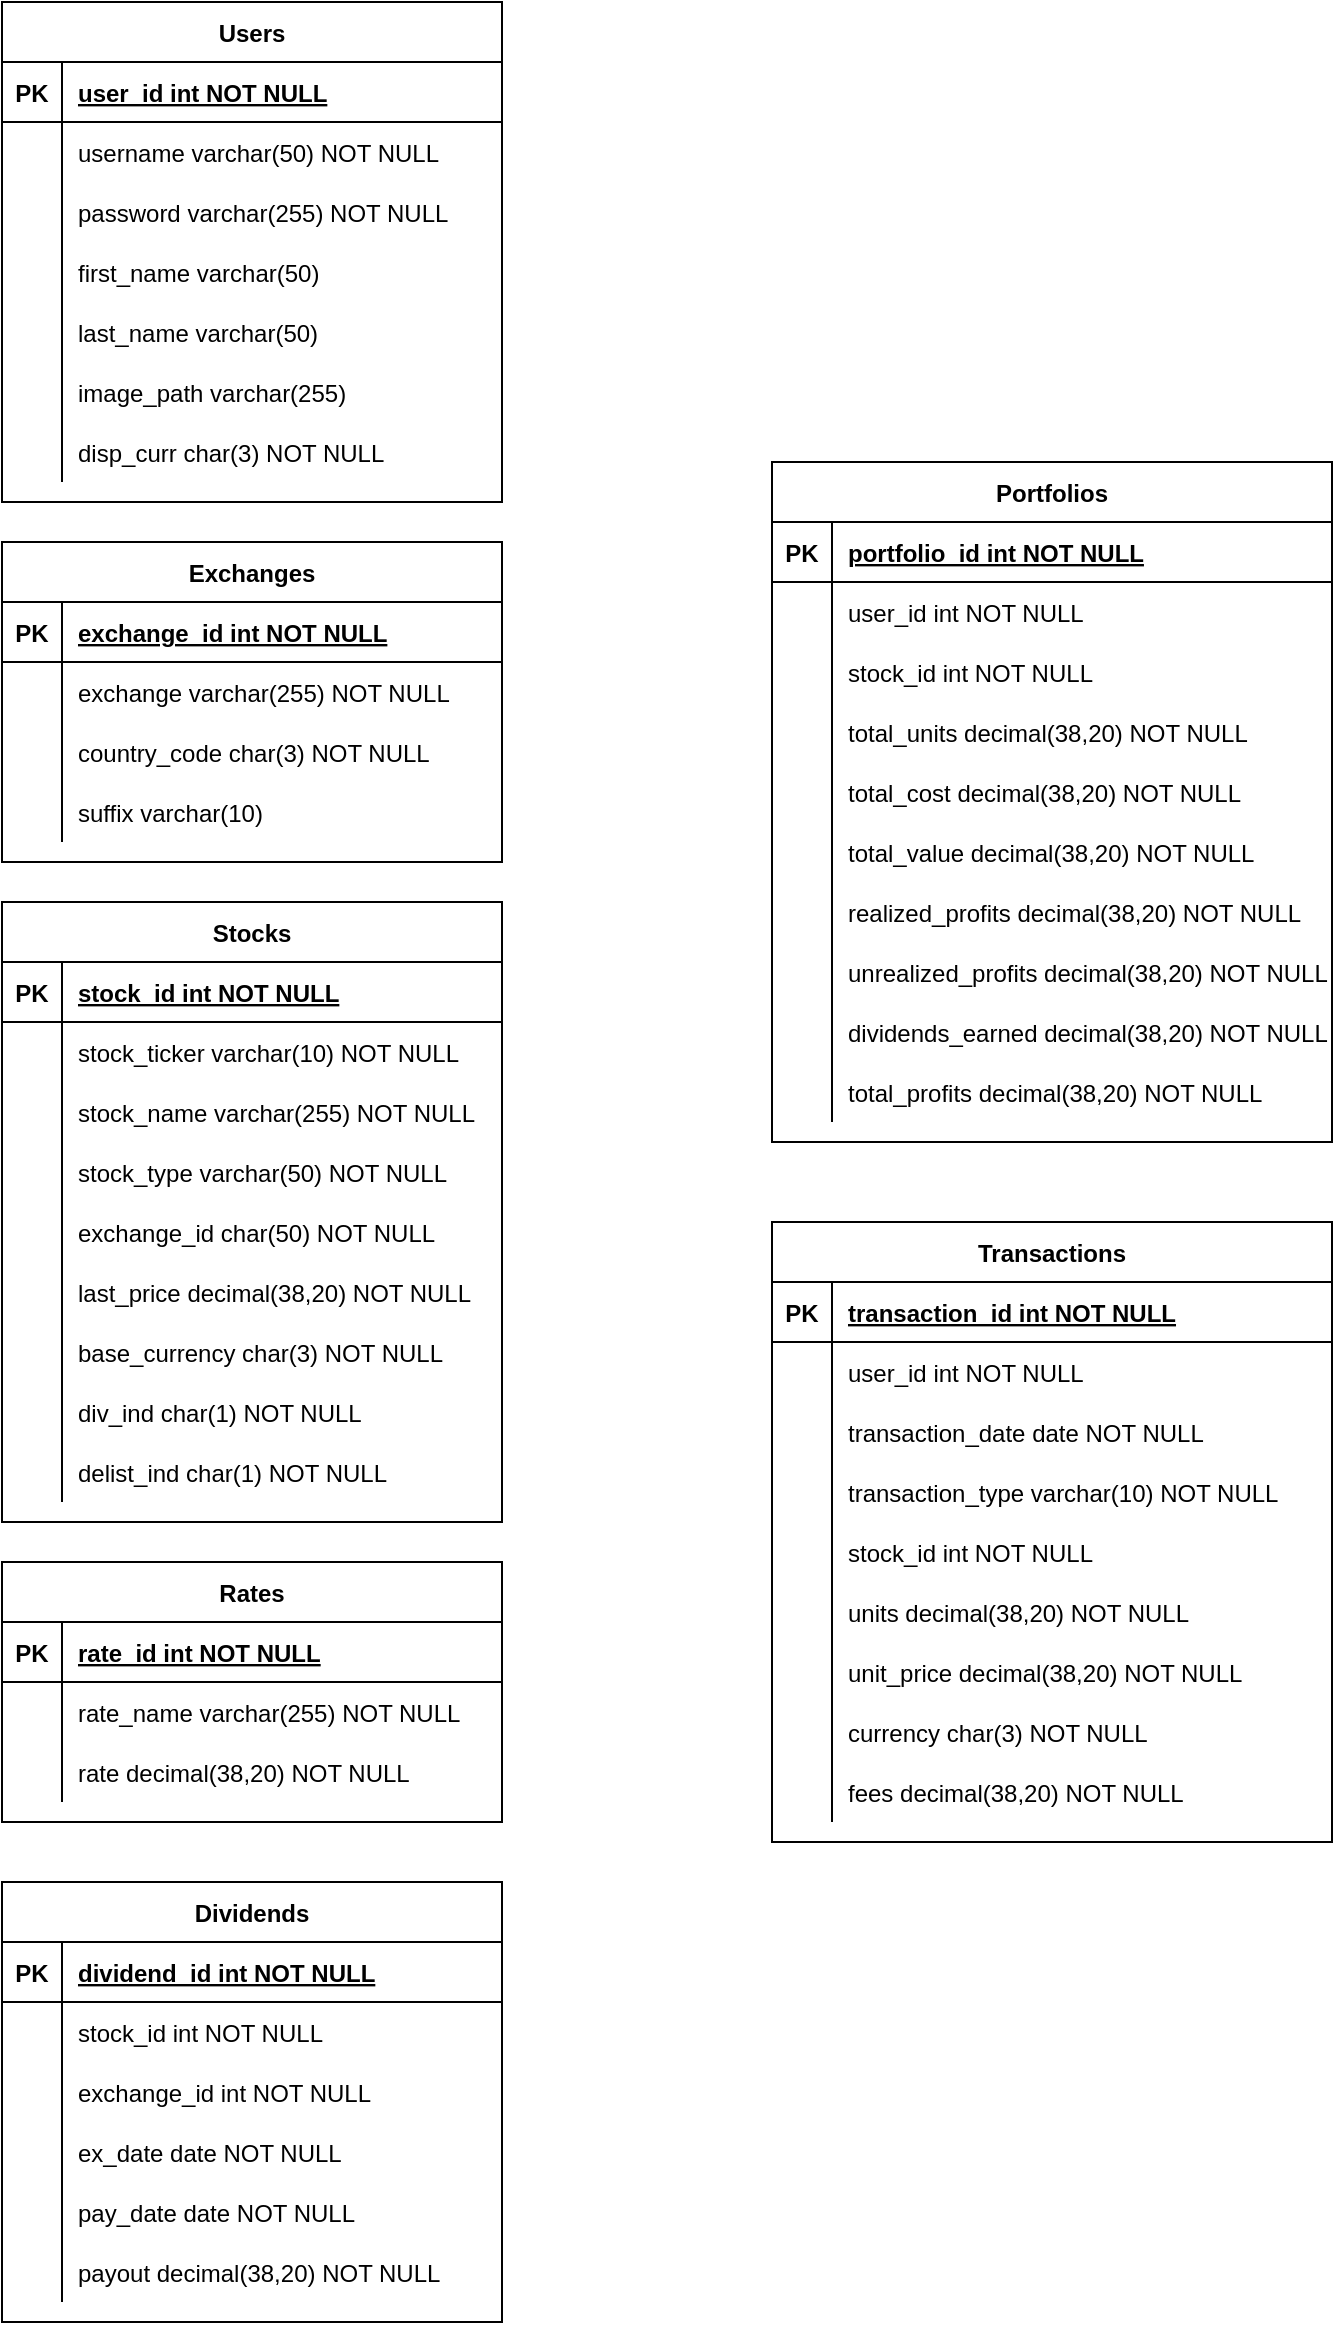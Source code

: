 <mxfile version="24.2.1" type="device">
  <diagram id="R2lEEEUBdFMjLlhIrx00" name="Page-1">
    <mxGraphModel dx="2284" dy="738" grid="1" gridSize="10" guides="1" tooltips="1" connect="1" arrows="1" fold="1" page="1" pageScale="1" pageWidth="850" pageHeight="1100" math="0" shadow="0" extFonts="Permanent Marker^https://fonts.googleapis.com/css?family=Permanent+Marker">
      <root>
        <mxCell id="0" />
        <mxCell id="1" parent="0" />
        <mxCell id="C-vyLk0tnHw3VtMMgP7b-23" value="Stocks" style="shape=table;startSize=30;container=1;collapsible=1;childLayout=tableLayout;fixedRows=1;rowLines=0;fontStyle=1;align=center;resizeLast=1;" parent="1" vertex="1">
          <mxGeometry x="-240" y="460" width="250" height="310" as="geometry">
            <mxRectangle x="10" y="20" width="80" height="30" as="alternateBounds" />
          </mxGeometry>
        </mxCell>
        <mxCell id="C-vyLk0tnHw3VtMMgP7b-24" value="" style="shape=partialRectangle;collapsible=0;dropTarget=0;pointerEvents=0;fillColor=none;points=[[0,0.5],[1,0.5]];portConstraint=eastwest;top=0;left=0;right=0;bottom=1;" parent="C-vyLk0tnHw3VtMMgP7b-23" vertex="1">
          <mxGeometry y="30" width="250" height="30" as="geometry" />
        </mxCell>
        <mxCell id="C-vyLk0tnHw3VtMMgP7b-25" value="PK" style="shape=partialRectangle;overflow=hidden;connectable=0;fillColor=none;top=0;left=0;bottom=0;right=0;fontStyle=1;" parent="C-vyLk0tnHw3VtMMgP7b-24" vertex="1">
          <mxGeometry width="30" height="30" as="geometry">
            <mxRectangle width="30" height="30" as="alternateBounds" />
          </mxGeometry>
        </mxCell>
        <mxCell id="C-vyLk0tnHw3VtMMgP7b-26" value="stock_id int NOT NULL " style="shape=partialRectangle;overflow=hidden;connectable=0;fillColor=none;top=0;left=0;bottom=0;right=0;align=left;spacingLeft=6;fontStyle=5;" parent="C-vyLk0tnHw3VtMMgP7b-24" vertex="1">
          <mxGeometry x="30" width="220" height="30" as="geometry">
            <mxRectangle width="220" height="30" as="alternateBounds" />
          </mxGeometry>
        </mxCell>
        <mxCell id="C-vyLk0tnHw3VtMMgP7b-27" value="" style="shape=partialRectangle;collapsible=0;dropTarget=0;pointerEvents=0;fillColor=none;points=[[0,0.5],[1,0.5]];portConstraint=eastwest;top=0;left=0;right=0;bottom=0;" parent="C-vyLk0tnHw3VtMMgP7b-23" vertex="1">
          <mxGeometry y="60" width="250" height="30" as="geometry" />
        </mxCell>
        <mxCell id="C-vyLk0tnHw3VtMMgP7b-28" value="" style="shape=partialRectangle;overflow=hidden;connectable=0;fillColor=none;top=0;left=0;bottom=0;right=0;" parent="C-vyLk0tnHw3VtMMgP7b-27" vertex="1">
          <mxGeometry width="30" height="30" as="geometry">
            <mxRectangle width="30" height="30" as="alternateBounds" />
          </mxGeometry>
        </mxCell>
        <mxCell id="C-vyLk0tnHw3VtMMgP7b-29" value="stock_ticker varchar(10) NOT NULL" style="shape=partialRectangle;overflow=hidden;connectable=0;fillColor=none;top=0;left=0;bottom=0;right=0;align=left;spacingLeft=6;" parent="C-vyLk0tnHw3VtMMgP7b-27" vertex="1">
          <mxGeometry x="30" width="220" height="30" as="geometry">
            <mxRectangle width="220" height="30" as="alternateBounds" />
          </mxGeometry>
        </mxCell>
        <mxCell id="JP0_gGvbWprYrTNMM5am-9" value="" style="shape=partialRectangle;collapsible=0;dropTarget=0;pointerEvents=0;fillColor=none;points=[[0,0.5],[1,0.5]];portConstraint=eastwest;top=0;left=0;right=0;bottom=0;" parent="C-vyLk0tnHw3VtMMgP7b-23" vertex="1">
          <mxGeometry y="90" width="250" height="30" as="geometry" />
        </mxCell>
        <mxCell id="JP0_gGvbWprYrTNMM5am-10" value="" style="shape=partialRectangle;overflow=hidden;connectable=0;fillColor=none;top=0;left=0;bottom=0;right=0;" parent="JP0_gGvbWprYrTNMM5am-9" vertex="1">
          <mxGeometry width="30" height="30" as="geometry">
            <mxRectangle width="30" height="30" as="alternateBounds" />
          </mxGeometry>
        </mxCell>
        <mxCell id="JP0_gGvbWprYrTNMM5am-11" value="stock_name varchar(255) NOT NULL" style="shape=partialRectangle;overflow=hidden;connectable=0;fillColor=none;top=0;left=0;bottom=0;right=0;align=left;spacingLeft=6;" parent="JP0_gGvbWprYrTNMM5am-9" vertex="1">
          <mxGeometry x="30" width="220" height="30" as="geometry">
            <mxRectangle width="220" height="30" as="alternateBounds" />
          </mxGeometry>
        </mxCell>
        <mxCell id="JP0_gGvbWprYrTNMM5am-12" value="" style="shape=partialRectangle;collapsible=0;dropTarget=0;pointerEvents=0;fillColor=none;points=[[0,0.5],[1,0.5]];portConstraint=eastwest;top=0;left=0;right=0;bottom=0;" parent="C-vyLk0tnHw3VtMMgP7b-23" vertex="1">
          <mxGeometry y="120" width="250" height="30" as="geometry" />
        </mxCell>
        <mxCell id="JP0_gGvbWprYrTNMM5am-13" value="" style="shape=partialRectangle;overflow=hidden;connectable=0;fillColor=none;top=0;left=0;bottom=0;right=0;" parent="JP0_gGvbWprYrTNMM5am-12" vertex="1">
          <mxGeometry width="30" height="30" as="geometry">
            <mxRectangle width="30" height="30" as="alternateBounds" />
          </mxGeometry>
        </mxCell>
        <mxCell id="JP0_gGvbWprYrTNMM5am-14" value="stock_type varchar(50) NOT NULL" style="shape=partialRectangle;overflow=hidden;connectable=0;fillColor=none;top=0;left=0;bottom=0;right=0;align=left;spacingLeft=6;" parent="JP0_gGvbWprYrTNMM5am-12" vertex="1">
          <mxGeometry x="30" width="220" height="30" as="geometry">
            <mxRectangle width="220" height="30" as="alternateBounds" />
          </mxGeometry>
        </mxCell>
        <mxCell id="JP0_gGvbWprYrTNMM5am-15" value="" style="shape=partialRectangle;collapsible=0;dropTarget=0;pointerEvents=0;fillColor=none;points=[[0,0.5],[1,0.5]];portConstraint=eastwest;top=0;left=0;right=0;bottom=0;" parent="C-vyLk0tnHw3VtMMgP7b-23" vertex="1">
          <mxGeometry y="150" width="250" height="30" as="geometry" />
        </mxCell>
        <mxCell id="JP0_gGvbWprYrTNMM5am-16" value="" style="shape=partialRectangle;overflow=hidden;connectable=0;fillColor=none;top=0;left=0;bottom=0;right=0;" parent="JP0_gGvbWprYrTNMM5am-15" vertex="1">
          <mxGeometry width="30" height="30" as="geometry">
            <mxRectangle width="30" height="30" as="alternateBounds" />
          </mxGeometry>
        </mxCell>
        <mxCell id="JP0_gGvbWprYrTNMM5am-17" value="exchange_id char(50) NOT NULL" style="shape=partialRectangle;overflow=hidden;connectable=0;fillColor=none;top=0;left=0;bottom=0;right=0;align=left;spacingLeft=6;" parent="JP0_gGvbWprYrTNMM5am-15" vertex="1">
          <mxGeometry x="30" width="220" height="30" as="geometry">
            <mxRectangle width="220" height="30" as="alternateBounds" />
          </mxGeometry>
        </mxCell>
        <mxCell id="JP0_gGvbWprYrTNMM5am-18" value="" style="shape=partialRectangle;collapsible=0;dropTarget=0;pointerEvents=0;fillColor=none;points=[[0,0.5],[1,0.5]];portConstraint=eastwest;top=0;left=0;right=0;bottom=0;" parent="C-vyLk0tnHw3VtMMgP7b-23" vertex="1">
          <mxGeometry y="180" width="250" height="30" as="geometry" />
        </mxCell>
        <mxCell id="JP0_gGvbWprYrTNMM5am-19" value="" style="shape=partialRectangle;overflow=hidden;connectable=0;fillColor=none;top=0;left=0;bottom=0;right=0;" parent="JP0_gGvbWprYrTNMM5am-18" vertex="1">
          <mxGeometry width="30" height="30" as="geometry">
            <mxRectangle width="30" height="30" as="alternateBounds" />
          </mxGeometry>
        </mxCell>
        <mxCell id="JP0_gGvbWprYrTNMM5am-20" value="last_price decimal(38,20) NOT NULL" style="shape=partialRectangle;overflow=hidden;connectable=0;fillColor=none;top=0;left=0;bottom=0;right=0;align=left;spacingLeft=6;" parent="JP0_gGvbWprYrTNMM5am-18" vertex="1">
          <mxGeometry x="30" width="220" height="30" as="geometry">
            <mxRectangle width="220" height="30" as="alternateBounds" />
          </mxGeometry>
        </mxCell>
        <mxCell id="1QWZCnoFKycxkoEt9S42-4" value="" style="shape=partialRectangle;collapsible=0;dropTarget=0;pointerEvents=0;fillColor=none;points=[[0,0.5],[1,0.5]];portConstraint=eastwest;top=0;left=0;right=0;bottom=0;" parent="C-vyLk0tnHw3VtMMgP7b-23" vertex="1">
          <mxGeometry y="210" width="250" height="30" as="geometry" />
        </mxCell>
        <mxCell id="1QWZCnoFKycxkoEt9S42-5" value="" style="shape=partialRectangle;overflow=hidden;connectable=0;fillColor=none;top=0;left=0;bottom=0;right=0;" parent="1QWZCnoFKycxkoEt9S42-4" vertex="1">
          <mxGeometry width="30" height="30" as="geometry">
            <mxRectangle width="30" height="30" as="alternateBounds" />
          </mxGeometry>
        </mxCell>
        <mxCell id="1QWZCnoFKycxkoEt9S42-6" value="base_currency char(3) NOT NULL" style="shape=partialRectangle;overflow=hidden;connectable=0;fillColor=none;top=0;left=0;bottom=0;right=0;align=left;spacingLeft=6;" parent="1QWZCnoFKycxkoEt9S42-4" vertex="1">
          <mxGeometry x="30" width="220" height="30" as="geometry">
            <mxRectangle width="220" height="30" as="alternateBounds" />
          </mxGeometry>
        </mxCell>
        <mxCell id="HNGnZolxaCe9TbxUszRy-29" value="" style="shape=partialRectangle;collapsible=0;dropTarget=0;pointerEvents=0;fillColor=none;points=[[0,0.5],[1,0.5]];portConstraint=eastwest;top=0;left=0;right=0;bottom=0;" parent="C-vyLk0tnHw3VtMMgP7b-23" vertex="1">
          <mxGeometry y="240" width="250" height="30" as="geometry" />
        </mxCell>
        <mxCell id="HNGnZolxaCe9TbxUszRy-30" value="" style="shape=partialRectangle;overflow=hidden;connectable=0;fillColor=none;top=0;left=0;bottom=0;right=0;" parent="HNGnZolxaCe9TbxUszRy-29" vertex="1">
          <mxGeometry width="30" height="30" as="geometry">
            <mxRectangle width="30" height="30" as="alternateBounds" />
          </mxGeometry>
        </mxCell>
        <mxCell id="HNGnZolxaCe9TbxUszRy-31" value="div_ind char(1) NOT NULL" style="shape=partialRectangle;overflow=hidden;connectable=0;fillColor=none;top=0;left=0;bottom=0;right=0;align=left;spacingLeft=6;" parent="HNGnZolxaCe9TbxUszRy-29" vertex="1">
          <mxGeometry x="30" width="220" height="30" as="geometry">
            <mxRectangle width="220" height="30" as="alternateBounds" />
          </mxGeometry>
        </mxCell>
        <mxCell id="JP0_gGvbWprYrTNMM5am-21" value="" style="shape=partialRectangle;collapsible=0;dropTarget=0;pointerEvents=0;fillColor=none;points=[[0,0.5],[1,0.5]];portConstraint=eastwest;top=0;left=0;right=0;bottom=0;" parent="C-vyLk0tnHw3VtMMgP7b-23" vertex="1">
          <mxGeometry y="270" width="250" height="30" as="geometry" />
        </mxCell>
        <mxCell id="JP0_gGvbWprYrTNMM5am-22" value="" style="shape=partialRectangle;overflow=hidden;connectable=0;fillColor=none;top=0;left=0;bottom=0;right=0;" parent="JP0_gGvbWprYrTNMM5am-21" vertex="1">
          <mxGeometry width="30" height="30" as="geometry">
            <mxRectangle width="30" height="30" as="alternateBounds" />
          </mxGeometry>
        </mxCell>
        <mxCell id="JP0_gGvbWprYrTNMM5am-23" value="delist_ind char(1) NOT NULL" style="shape=partialRectangle;overflow=hidden;connectable=0;fillColor=none;top=0;left=0;bottom=0;right=0;align=left;spacingLeft=6;" parent="JP0_gGvbWprYrTNMM5am-21" vertex="1">
          <mxGeometry x="30" width="220" height="30" as="geometry">
            <mxRectangle width="220" height="30" as="alternateBounds" />
          </mxGeometry>
        </mxCell>
        <mxCell id="JP0_gGvbWprYrTNMM5am-30" value="Users" style="shape=table;startSize=30;container=1;collapsible=1;childLayout=tableLayout;fixedRows=1;rowLines=0;fontStyle=1;align=center;resizeLast=1;" parent="1" vertex="1">
          <mxGeometry x="-240" y="10" width="250" height="250" as="geometry">
            <mxRectangle x="10" y="20" width="80" height="30" as="alternateBounds" />
          </mxGeometry>
        </mxCell>
        <mxCell id="JP0_gGvbWprYrTNMM5am-31" value="" style="shape=partialRectangle;collapsible=0;dropTarget=0;pointerEvents=0;fillColor=none;points=[[0,0.5],[1,0.5]];portConstraint=eastwest;top=0;left=0;right=0;bottom=1;" parent="JP0_gGvbWprYrTNMM5am-30" vertex="1">
          <mxGeometry y="30" width="250" height="30" as="geometry" />
        </mxCell>
        <mxCell id="JP0_gGvbWprYrTNMM5am-32" value="PK" style="shape=partialRectangle;overflow=hidden;connectable=0;fillColor=none;top=0;left=0;bottom=0;right=0;fontStyle=1;" parent="JP0_gGvbWprYrTNMM5am-31" vertex="1">
          <mxGeometry width="30" height="30" as="geometry">
            <mxRectangle width="30" height="30" as="alternateBounds" />
          </mxGeometry>
        </mxCell>
        <mxCell id="JP0_gGvbWprYrTNMM5am-33" value="user_id int NOT NULL" style="shape=partialRectangle;overflow=hidden;connectable=0;fillColor=none;top=0;left=0;bottom=0;right=0;align=left;spacingLeft=6;fontStyle=5;" parent="JP0_gGvbWprYrTNMM5am-31" vertex="1">
          <mxGeometry x="30" width="220" height="30" as="geometry">
            <mxRectangle width="220" height="30" as="alternateBounds" />
          </mxGeometry>
        </mxCell>
        <mxCell id="JP0_gGvbWprYrTNMM5am-34" value="" style="shape=partialRectangle;collapsible=0;dropTarget=0;pointerEvents=0;fillColor=none;points=[[0,0.5],[1,0.5]];portConstraint=eastwest;top=0;left=0;right=0;bottom=0;" parent="JP0_gGvbWprYrTNMM5am-30" vertex="1">
          <mxGeometry y="60" width="250" height="30" as="geometry" />
        </mxCell>
        <mxCell id="JP0_gGvbWprYrTNMM5am-35" value="" style="shape=partialRectangle;overflow=hidden;connectable=0;fillColor=none;top=0;left=0;bottom=0;right=0;" parent="JP0_gGvbWprYrTNMM5am-34" vertex="1">
          <mxGeometry width="30" height="30" as="geometry">
            <mxRectangle width="30" height="30" as="alternateBounds" />
          </mxGeometry>
        </mxCell>
        <mxCell id="JP0_gGvbWprYrTNMM5am-36" value="username varchar(50) NOT NULL" style="shape=partialRectangle;overflow=hidden;connectable=0;fillColor=none;top=0;left=0;bottom=0;right=0;align=left;spacingLeft=6;" parent="JP0_gGvbWprYrTNMM5am-34" vertex="1">
          <mxGeometry x="30" width="220" height="30" as="geometry">
            <mxRectangle width="220" height="30" as="alternateBounds" />
          </mxGeometry>
        </mxCell>
        <mxCell id="JP0_gGvbWprYrTNMM5am-37" value="" style="shape=partialRectangle;collapsible=0;dropTarget=0;pointerEvents=0;fillColor=none;points=[[0,0.5],[1,0.5]];portConstraint=eastwest;top=0;left=0;right=0;bottom=0;" parent="JP0_gGvbWprYrTNMM5am-30" vertex="1">
          <mxGeometry y="90" width="250" height="30" as="geometry" />
        </mxCell>
        <mxCell id="JP0_gGvbWprYrTNMM5am-38" value="" style="shape=partialRectangle;overflow=hidden;connectable=0;fillColor=none;top=0;left=0;bottom=0;right=0;" parent="JP0_gGvbWprYrTNMM5am-37" vertex="1">
          <mxGeometry width="30" height="30" as="geometry">
            <mxRectangle width="30" height="30" as="alternateBounds" />
          </mxGeometry>
        </mxCell>
        <mxCell id="JP0_gGvbWprYrTNMM5am-39" value="password varchar(255) NOT NULL" style="shape=partialRectangle;overflow=hidden;connectable=0;fillColor=none;top=0;left=0;bottom=0;right=0;align=left;spacingLeft=6;" parent="JP0_gGvbWprYrTNMM5am-37" vertex="1">
          <mxGeometry x="30" width="220" height="30" as="geometry">
            <mxRectangle width="220" height="30" as="alternateBounds" />
          </mxGeometry>
        </mxCell>
        <mxCell id="JP0_gGvbWprYrTNMM5am-40" value="" style="shape=partialRectangle;collapsible=0;dropTarget=0;pointerEvents=0;fillColor=none;points=[[0,0.5],[1,0.5]];portConstraint=eastwest;top=0;left=0;right=0;bottom=0;" parent="JP0_gGvbWprYrTNMM5am-30" vertex="1">
          <mxGeometry y="120" width="250" height="30" as="geometry" />
        </mxCell>
        <mxCell id="JP0_gGvbWprYrTNMM5am-41" value="" style="shape=partialRectangle;overflow=hidden;connectable=0;fillColor=none;top=0;left=0;bottom=0;right=0;" parent="JP0_gGvbWprYrTNMM5am-40" vertex="1">
          <mxGeometry width="30" height="30" as="geometry">
            <mxRectangle width="30" height="30" as="alternateBounds" />
          </mxGeometry>
        </mxCell>
        <mxCell id="JP0_gGvbWprYrTNMM5am-42" value="first_name varchar(50)" style="shape=partialRectangle;overflow=hidden;connectable=0;fillColor=none;top=0;left=0;bottom=0;right=0;align=left;spacingLeft=6;" parent="JP0_gGvbWprYrTNMM5am-40" vertex="1">
          <mxGeometry x="30" width="220" height="30" as="geometry">
            <mxRectangle width="220" height="30" as="alternateBounds" />
          </mxGeometry>
        </mxCell>
        <mxCell id="JP0_gGvbWprYrTNMM5am-43" value="" style="shape=partialRectangle;collapsible=0;dropTarget=0;pointerEvents=0;fillColor=none;points=[[0,0.5],[1,0.5]];portConstraint=eastwest;top=0;left=0;right=0;bottom=0;" parent="JP0_gGvbWprYrTNMM5am-30" vertex="1">
          <mxGeometry y="150" width="250" height="30" as="geometry" />
        </mxCell>
        <mxCell id="JP0_gGvbWprYrTNMM5am-44" value="" style="shape=partialRectangle;overflow=hidden;connectable=0;fillColor=none;top=0;left=0;bottom=0;right=0;" parent="JP0_gGvbWprYrTNMM5am-43" vertex="1">
          <mxGeometry width="30" height="30" as="geometry">
            <mxRectangle width="30" height="30" as="alternateBounds" />
          </mxGeometry>
        </mxCell>
        <mxCell id="JP0_gGvbWprYrTNMM5am-45" value="last_name varchar(50)" style="shape=partialRectangle;overflow=hidden;connectable=0;fillColor=none;top=0;left=0;bottom=0;right=0;align=left;spacingLeft=6;" parent="JP0_gGvbWprYrTNMM5am-43" vertex="1">
          <mxGeometry x="30" width="220" height="30" as="geometry">
            <mxRectangle width="220" height="30" as="alternateBounds" />
          </mxGeometry>
        </mxCell>
        <mxCell id="JP0_gGvbWprYrTNMM5am-58" value="" style="shape=partialRectangle;collapsible=0;dropTarget=0;pointerEvents=0;fillColor=none;points=[[0,0.5],[1,0.5]];portConstraint=eastwest;top=0;left=0;right=0;bottom=0;" parent="JP0_gGvbWprYrTNMM5am-30" vertex="1">
          <mxGeometry y="180" width="250" height="30" as="geometry" />
        </mxCell>
        <mxCell id="JP0_gGvbWprYrTNMM5am-59" value="" style="shape=partialRectangle;overflow=hidden;connectable=0;fillColor=none;top=0;left=0;bottom=0;right=0;" parent="JP0_gGvbWprYrTNMM5am-58" vertex="1">
          <mxGeometry width="30" height="30" as="geometry">
            <mxRectangle width="30" height="30" as="alternateBounds" />
          </mxGeometry>
        </mxCell>
        <mxCell id="JP0_gGvbWprYrTNMM5am-60" value="image_path varchar(255)" style="shape=partialRectangle;overflow=hidden;connectable=0;fillColor=none;top=0;left=0;bottom=0;right=0;align=left;spacingLeft=6;" parent="JP0_gGvbWprYrTNMM5am-58" vertex="1">
          <mxGeometry x="30" width="220" height="30" as="geometry">
            <mxRectangle width="220" height="30" as="alternateBounds" />
          </mxGeometry>
        </mxCell>
        <mxCell id="JP0_gGvbWprYrTNMM5am-173" value="" style="shape=partialRectangle;collapsible=0;dropTarget=0;pointerEvents=0;fillColor=none;points=[[0,0.5],[1,0.5]];portConstraint=eastwest;top=0;left=0;right=0;bottom=0;" parent="JP0_gGvbWprYrTNMM5am-30" vertex="1">
          <mxGeometry y="210" width="250" height="30" as="geometry" />
        </mxCell>
        <mxCell id="JP0_gGvbWprYrTNMM5am-174" value="" style="shape=partialRectangle;overflow=hidden;connectable=0;fillColor=none;top=0;left=0;bottom=0;right=0;" parent="JP0_gGvbWprYrTNMM5am-173" vertex="1">
          <mxGeometry width="30" height="30" as="geometry">
            <mxRectangle width="30" height="30" as="alternateBounds" />
          </mxGeometry>
        </mxCell>
        <mxCell id="JP0_gGvbWprYrTNMM5am-175" value="disp_curr char(3) NOT NULL" style="shape=partialRectangle;overflow=hidden;connectable=0;fillColor=none;top=0;left=0;bottom=0;right=0;align=left;spacingLeft=6;" parent="JP0_gGvbWprYrTNMM5am-173" vertex="1">
          <mxGeometry x="30" width="220" height="30" as="geometry">
            <mxRectangle width="220" height="30" as="alternateBounds" />
          </mxGeometry>
        </mxCell>
        <mxCell id="JP0_gGvbWprYrTNMM5am-85" value="Exchanges" style="shape=table;startSize=30;container=1;collapsible=1;childLayout=tableLayout;fixedRows=1;rowLines=0;fontStyle=1;align=center;resizeLast=1;" parent="1" vertex="1">
          <mxGeometry x="-240" y="280" width="250" height="160" as="geometry">
            <mxRectangle x="10" y="20" width="80" height="30" as="alternateBounds" />
          </mxGeometry>
        </mxCell>
        <mxCell id="JP0_gGvbWprYrTNMM5am-86" value="" style="shape=partialRectangle;collapsible=0;dropTarget=0;pointerEvents=0;fillColor=none;points=[[0,0.5],[1,0.5]];portConstraint=eastwest;top=0;left=0;right=0;bottom=1;" parent="JP0_gGvbWprYrTNMM5am-85" vertex="1">
          <mxGeometry y="30" width="250" height="30" as="geometry" />
        </mxCell>
        <mxCell id="JP0_gGvbWprYrTNMM5am-87" value="PK" style="shape=partialRectangle;overflow=hidden;connectable=0;fillColor=none;top=0;left=0;bottom=0;right=0;fontStyle=1;" parent="JP0_gGvbWprYrTNMM5am-86" vertex="1">
          <mxGeometry width="30" height="30" as="geometry">
            <mxRectangle width="30" height="30" as="alternateBounds" />
          </mxGeometry>
        </mxCell>
        <mxCell id="JP0_gGvbWprYrTNMM5am-88" value="exchange_id int NOT NULL" style="shape=partialRectangle;overflow=hidden;connectable=0;fillColor=none;top=0;left=0;bottom=0;right=0;align=left;spacingLeft=6;fontStyle=5;" parent="JP0_gGvbWprYrTNMM5am-86" vertex="1">
          <mxGeometry x="30" width="220" height="30" as="geometry">
            <mxRectangle width="220" height="30" as="alternateBounds" />
          </mxGeometry>
        </mxCell>
        <mxCell id="JP0_gGvbWprYrTNMM5am-89" value="" style="shape=partialRectangle;collapsible=0;dropTarget=0;pointerEvents=0;fillColor=none;points=[[0,0.5],[1,0.5]];portConstraint=eastwest;top=0;left=0;right=0;bottom=0;" parent="JP0_gGvbWprYrTNMM5am-85" vertex="1">
          <mxGeometry y="60" width="250" height="30" as="geometry" />
        </mxCell>
        <mxCell id="JP0_gGvbWprYrTNMM5am-90" value="" style="shape=partialRectangle;overflow=hidden;connectable=0;fillColor=none;top=0;left=0;bottom=0;right=0;" parent="JP0_gGvbWprYrTNMM5am-89" vertex="1">
          <mxGeometry width="30" height="30" as="geometry">
            <mxRectangle width="30" height="30" as="alternateBounds" />
          </mxGeometry>
        </mxCell>
        <mxCell id="JP0_gGvbWprYrTNMM5am-91" value="exchange varchar(255) NOT NULL" style="shape=partialRectangle;overflow=hidden;connectable=0;fillColor=none;top=0;left=0;bottom=0;right=0;align=left;spacingLeft=6;" parent="JP0_gGvbWprYrTNMM5am-89" vertex="1">
          <mxGeometry x="30" width="220" height="30" as="geometry">
            <mxRectangle width="220" height="30" as="alternateBounds" />
          </mxGeometry>
        </mxCell>
        <mxCell id="JP0_gGvbWprYrTNMM5am-92" value="" style="shape=partialRectangle;collapsible=0;dropTarget=0;pointerEvents=0;fillColor=none;points=[[0,0.5],[1,0.5]];portConstraint=eastwest;top=0;left=0;right=0;bottom=0;" parent="JP0_gGvbWprYrTNMM5am-85" vertex="1">
          <mxGeometry y="90" width="250" height="30" as="geometry" />
        </mxCell>
        <mxCell id="JP0_gGvbWprYrTNMM5am-93" value="" style="shape=partialRectangle;overflow=hidden;connectable=0;fillColor=none;top=0;left=0;bottom=0;right=0;" parent="JP0_gGvbWprYrTNMM5am-92" vertex="1">
          <mxGeometry width="30" height="30" as="geometry">
            <mxRectangle width="30" height="30" as="alternateBounds" />
          </mxGeometry>
        </mxCell>
        <mxCell id="JP0_gGvbWprYrTNMM5am-94" value="country_code char(3) NOT NULL" style="shape=partialRectangle;overflow=hidden;connectable=0;fillColor=none;top=0;left=0;bottom=0;right=0;align=left;spacingLeft=6;" parent="JP0_gGvbWprYrTNMM5am-92" vertex="1">
          <mxGeometry x="30" width="220" height="30" as="geometry">
            <mxRectangle width="220" height="30" as="alternateBounds" />
          </mxGeometry>
        </mxCell>
        <mxCell id="JP0_gGvbWprYrTNMM5am-95" value="" style="shape=partialRectangle;collapsible=0;dropTarget=0;pointerEvents=0;fillColor=none;points=[[0,0.5],[1,0.5]];portConstraint=eastwest;top=0;left=0;right=0;bottom=0;" parent="JP0_gGvbWprYrTNMM5am-85" vertex="1">
          <mxGeometry y="120" width="250" height="30" as="geometry" />
        </mxCell>
        <mxCell id="JP0_gGvbWprYrTNMM5am-96" value="" style="shape=partialRectangle;overflow=hidden;connectable=0;fillColor=none;top=0;left=0;bottom=0;right=0;" parent="JP0_gGvbWprYrTNMM5am-95" vertex="1">
          <mxGeometry width="30" height="30" as="geometry">
            <mxRectangle width="30" height="30" as="alternateBounds" />
          </mxGeometry>
        </mxCell>
        <mxCell id="JP0_gGvbWprYrTNMM5am-97" value="suffix varchar(10)" style="shape=partialRectangle;overflow=hidden;connectable=0;fillColor=none;top=0;left=0;bottom=0;right=0;align=left;spacingLeft=6;" parent="JP0_gGvbWprYrTNMM5am-95" vertex="1">
          <mxGeometry x="30" width="220" height="30" as="geometry">
            <mxRectangle width="220" height="30" as="alternateBounds" />
          </mxGeometry>
        </mxCell>
        <mxCell id="JP0_gGvbWprYrTNMM5am-107" value="Transactions" style="shape=table;startSize=30;container=1;collapsible=1;childLayout=tableLayout;fixedRows=1;rowLines=0;fontStyle=1;align=center;resizeLast=1;" parent="1" vertex="1">
          <mxGeometry x="145" y="620" width="280" height="310" as="geometry">
            <mxRectangle x="10" y="20" width="80" height="30" as="alternateBounds" />
          </mxGeometry>
        </mxCell>
        <mxCell id="JP0_gGvbWprYrTNMM5am-108" value="" style="shape=partialRectangle;collapsible=0;dropTarget=0;pointerEvents=0;fillColor=none;points=[[0,0.5],[1,0.5]];portConstraint=eastwest;top=0;left=0;right=0;bottom=1;" parent="JP0_gGvbWprYrTNMM5am-107" vertex="1">
          <mxGeometry y="30" width="280" height="30" as="geometry" />
        </mxCell>
        <mxCell id="JP0_gGvbWprYrTNMM5am-109" value="PK" style="shape=partialRectangle;overflow=hidden;connectable=0;fillColor=none;top=0;left=0;bottom=0;right=0;fontStyle=1;" parent="JP0_gGvbWprYrTNMM5am-108" vertex="1">
          <mxGeometry width="30" height="30" as="geometry">
            <mxRectangle width="30" height="30" as="alternateBounds" />
          </mxGeometry>
        </mxCell>
        <mxCell id="JP0_gGvbWprYrTNMM5am-110" value="transaction_id int NOT NULL" style="shape=partialRectangle;overflow=hidden;connectable=0;fillColor=none;top=0;left=0;bottom=0;right=0;align=left;spacingLeft=6;fontStyle=5;" parent="JP0_gGvbWprYrTNMM5am-108" vertex="1">
          <mxGeometry x="30" width="250" height="30" as="geometry">
            <mxRectangle width="250" height="30" as="alternateBounds" />
          </mxGeometry>
        </mxCell>
        <mxCell id="JP0_gGvbWprYrTNMM5am-111" value="" style="shape=partialRectangle;collapsible=0;dropTarget=0;pointerEvents=0;fillColor=none;points=[[0,0.5],[1,0.5]];portConstraint=eastwest;top=0;left=0;right=0;bottom=0;" parent="JP0_gGvbWprYrTNMM5am-107" vertex="1">
          <mxGeometry y="60" width="280" height="30" as="geometry" />
        </mxCell>
        <mxCell id="JP0_gGvbWprYrTNMM5am-112" value="" style="shape=partialRectangle;overflow=hidden;connectable=0;fillColor=none;top=0;left=0;bottom=0;right=0;" parent="JP0_gGvbWprYrTNMM5am-111" vertex="1">
          <mxGeometry width="30" height="30" as="geometry">
            <mxRectangle width="30" height="30" as="alternateBounds" />
          </mxGeometry>
        </mxCell>
        <mxCell id="JP0_gGvbWprYrTNMM5am-113" value="user_id int NOT NULL" style="shape=partialRectangle;overflow=hidden;connectable=0;fillColor=none;top=0;left=0;bottom=0;right=0;align=left;spacingLeft=6;" parent="JP0_gGvbWprYrTNMM5am-111" vertex="1">
          <mxGeometry x="30" width="250" height="30" as="geometry">
            <mxRectangle width="250" height="30" as="alternateBounds" />
          </mxGeometry>
        </mxCell>
        <mxCell id="JP0_gGvbWprYrTNMM5am-114" value="" style="shape=partialRectangle;collapsible=0;dropTarget=0;pointerEvents=0;fillColor=none;points=[[0,0.5],[1,0.5]];portConstraint=eastwest;top=0;left=0;right=0;bottom=0;" parent="JP0_gGvbWprYrTNMM5am-107" vertex="1">
          <mxGeometry y="90" width="280" height="30" as="geometry" />
        </mxCell>
        <mxCell id="JP0_gGvbWprYrTNMM5am-115" value="" style="shape=partialRectangle;overflow=hidden;connectable=0;fillColor=none;top=0;left=0;bottom=0;right=0;" parent="JP0_gGvbWprYrTNMM5am-114" vertex="1">
          <mxGeometry width="30" height="30" as="geometry">
            <mxRectangle width="30" height="30" as="alternateBounds" />
          </mxGeometry>
        </mxCell>
        <mxCell id="JP0_gGvbWprYrTNMM5am-116" value="transaction_date date NOT NULL" style="shape=partialRectangle;overflow=hidden;connectable=0;fillColor=none;top=0;left=0;bottom=0;right=0;align=left;spacingLeft=6;" parent="JP0_gGvbWprYrTNMM5am-114" vertex="1">
          <mxGeometry x="30" width="250" height="30" as="geometry">
            <mxRectangle width="250" height="30" as="alternateBounds" />
          </mxGeometry>
        </mxCell>
        <mxCell id="JP0_gGvbWprYrTNMM5am-117" value="" style="shape=partialRectangle;collapsible=0;dropTarget=0;pointerEvents=0;fillColor=none;points=[[0,0.5],[1,0.5]];portConstraint=eastwest;top=0;left=0;right=0;bottom=0;" parent="JP0_gGvbWprYrTNMM5am-107" vertex="1">
          <mxGeometry y="120" width="280" height="30" as="geometry" />
        </mxCell>
        <mxCell id="JP0_gGvbWprYrTNMM5am-118" value="" style="shape=partialRectangle;overflow=hidden;connectable=0;fillColor=none;top=0;left=0;bottom=0;right=0;" parent="JP0_gGvbWprYrTNMM5am-117" vertex="1">
          <mxGeometry width="30" height="30" as="geometry">
            <mxRectangle width="30" height="30" as="alternateBounds" />
          </mxGeometry>
        </mxCell>
        <mxCell id="JP0_gGvbWprYrTNMM5am-119" value="transaction_type varchar(10) NOT NULL" style="shape=partialRectangle;overflow=hidden;connectable=0;fillColor=none;top=0;left=0;bottom=0;right=0;align=left;spacingLeft=6;" parent="JP0_gGvbWprYrTNMM5am-117" vertex="1">
          <mxGeometry x="30" width="250" height="30" as="geometry">
            <mxRectangle width="250" height="30" as="alternateBounds" />
          </mxGeometry>
        </mxCell>
        <mxCell id="JP0_gGvbWprYrTNMM5am-120" value="" style="shape=partialRectangle;collapsible=0;dropTarget=0;pointerEvents=0;fillColor=none;points=[[0,0.5],[1,0.5]];portConstraint=eastwest;top=0;left=0;right=0;bottom=0;" parent="JP0_gGvbWprYrTNMM5am-107" vertex="1">
          <mxGeometry y="150" width="280" height="30" as="geometry" />
        </mxCell>
        <mxCell id="JP0_gGvbWprYrTNMM5am-121" value="" style="shape=partialRectangle;overflow=hidden;connectable=0;fillColor=none;top=0;left=0;bottom=0;right=0;" parent="JP0_gGvbWprYrTNMM5am-120" vertex="1">
          <mxGeometry width="30" height="30" as="geometry">
            <mxRectangle width="30" height="30" as="alternateBounds" />
          </mxGeometry>
        </mxCell>
        <mxCell id="JP0_gGvbWprYrTNMM5am-122" value="stock_id int NOT NULL" style="shape=partialRectangle;overflow=hidden;connectable=0;fillColor=none;top=0;left=0;bottom=0;right=0;align=left;spacingLeft=6;" parent="JP0_gGvbWprYrTNMM5am-120" vertex="1">
          <mxGeometry x="30" width="250" height="30" as="geometry">
            <mxRectangle width="250" height="30" as="alternateBounds" />
          </mxGeometry>
        </mxCell>
        <mxCell id="JP0_gGvbWprYrTNMM5am-128" value="" style="shape=partialRectangle;collapsible=0;dropTarget=0;pointerEvents=0;fillColor=none;points=[[0,0.5],[1,0.5]];portConstraint=eastwest;top=0;left=0;right=0;bottom=0;" parent="JP0_gGvbWprYrTNMM5am-107" vertex="1">
          <mxGeometry y="180" width="280" height="30" as="geometry" />
        </mxCell>
        <mxCell id="JP0_gGvbWprYrTNMM5am-129" value="" style="shape=partialRectangle;overflow=hidden;connectable=0;fillColor=none;top=0;left=0;bottom=0;right=0;" parent="JP0_gGvbWprYrTNMM5am-128" vertex="1">
          <mxGeometry width="30" height="30" as="geometry">
            <mxRectangle width="30" height="30" as="alternateBounds" />
          </mxGeometry>
        </mxCell>
        <mxCell id="JP0_gGvbWprYrTNMM5am-130" value="units decimal(38,20) NOT NULL" style="shape=partialRectangle;overflow=hidden;connectable=0;fillColor=none;top=0;left=0;bottom=0;right=0;align=left;spacingLeft=6;" parent="JP0_gGvbWprYrTNMM5am-128" vertex="1">
          <mxGeometry x="30" width="250" height="30" as="geometry">
            <mxRectangle width="250" height="30" as="alternateBounds" />
          </mxGeometry>
        </mxCell>
        <mxCell id="JP0_gGvbWprYrTNMM5am-158" value="" style="shape=partialRectangle;collapsible=0;dropTarget=0;pointerEvents=0;fillColor=none;points=[[0,0.5],[1,0.5]];portConstraint=eastwest;top=0;left=0;right=0;bottom=0;" parent="JP0_gGvbWprYrTNMM5am-107" vertex="1">
          <mxGeometry y="210" width="280" height="30" as="geometry" />
        </mxCell>
        <mxCell id="JP0_gGvbWprYrTNMM5am-159" value="" style="shape=partialRectangle;overflow=hidden;connectable=0;fillColor=none;top=0;left=0;bottom=0;right=0;" parent="JP0_gGvbWprYrTNMM5am-158" vertex="1">
          <mxGeometry width="30" height="30" as="geometry">
            <mxRectangle width="30" height="30" as="alternateBounds" />
          </mxGeometry>
        </mxCell>
        <mxCell id="JP0_gGvbWprYrTNMM5am-160" value="unit_price decimal(38,20) NOT NULL" style="shape=partialRectangle;overflow=hidden;connectable=0;fillColor=none;top=0;left=0;bottom=0;right=0;align=left;spacingLeft=6;" parent="JP0_gGvbWprYrTNMM5am-158" vertex="1">
          <mxGeometry x="30" width="250" height="30" as="geometry">
            <mxRectangle width="250" height="30" as="alternateBounds" />
          </mxGeometry>
        </mxCell>
        <mxCell id="JP0_gGvbWprYrTNMM5am-161" value="" style="shape=partialRectangle;collapsible=0;dropTarget=0;pointerEvents=0;fillColor=none;points=[[0,0.5],[1,0.5]];portConstraint=eastwest;top=0;left=0;right=0;bottom=0;" parent="JP0_gGvbWprYrTNMM5am-107" vertex="1">
          <mxGeometry y="240" width="280" height="30" as="geometry" />
        </mxCell>
        <mxCell id="JP0_gGvbWprYrTNMM5am-162" value="" style="shape=partialRectangle;overflow=hidden;connectable=0;fillColor=none;top=0;left=0;bottom=0;right=0;" parent="JP0_gGvbWprYrTNMM5am-161" vertex="1">
          <mxGeometry width="30" height="30" as="geometry">
            <mxRectangle width="30" height="30" as="alternateBounds" />
          </mxGeometry>
        </mxCell>
        <mxCell id="JP0_gGvbWprYrTNMM5am-163" value="currency char(3) NOT NULL" style="shape=partialRectangle;overflow=hidden;connectable=0;fillColor=none;top=0;left=0;bottom=0;right=0;align=left;spacingLeft=6;" parent="JP0_gGvbWprYrTNMM5am-161" vertex="1">
          <mxGeometry x="30" width="250" height="30" as="geometry">
            <mxRectangle width="250" height="30" as="alternateBounds" />
          </mxGeometry>
        </mxCell>
        <mxCell id="HNGnZolxaCe9TbxUszRy-43" value="" style="shape=partialRectangle;collapsible=0;dropTarget=0;pointerEvents=0;fillColor=none;points=[[0,0.5],[1,0.5]];portConstraint=eastwest;top=0;left=0;right=0;bottom=0;" parent="JP0_gGvbWprYrTNMM5am-107" vertex="1">
          <mxGeometry y="270" width="280" height="30" as="geometry" />
        </mxCell>
        <mxCell id="HNGnZolxaCe9TbxUszRy-44" value="" style="shape=partialRectangle;overflow=hidden;connectable=0;fillColor=none;top=0;left=0;bottom=0;right=0;" parent="HNGnZolxaCe9TbxUszRy-43" vertex="1">
          <mxGeometry width="30" height="30" as="geometry">
            <mxRectangle width="30" height="30" as="alternateBounds" />
          </mxGeometry>
        </mxCell>
        <mxCell id="HNGnZolxaCe9TbxUszRy-45" value="fees decimal(38,20) NOT NULL" style="shape=partialRectangle;overflow=hidden;connectable=0;fillColor=none;top=0;left=0;bottom=0;right=0;align=left;spacingLeft=6;" parent="HNGnZolxaCe9TbxUszRy-43" vertex="1">
          <mxGeometry x="30" width="250" height="30" as="geometry">
            <mxRectangle width="250" height="30" as="alternateBounds" />
          </mxGeometry>
        </mxCell>
        <mxCell id="JP0_gGvbWprYrTNMM5am-176" value="Rates" style="shape=table;startSize=30;container=1;collapsible=1;childLayout=tableLayout;fixedRows=1;rowLines=0;fontStyle=1;align=center;resizeLast=1;" parent="1" vertex="1">
          <mxGeometry x="-240" y="790" width="250" height="130" as="geometry">
            <mxRectangle x="10" y="20" width="80" height="30" as="alternateBounds" />
          </mxGeometry>
        </mxCell>
        <mxCell id="JP0_gGvbWprYrTNMM5am-177" value="" style="shape=partialRectangle;collapsible=0;dropTarget=0;pointerEvents=0;fillColor=none;points=[[0,0.5],[1,0.5]];portConstraint=eastwest;top=0;left=0;right=0;bottom=1;" parent="JP0_gGvbWprYrTNMM5am-176" vertex="1">
          <mxGeometry y="30" width="250" height="30" as="geometry" />
        </mxCell>
        <mxCell id="JP0_gGvbWprYrTNMM5am-178" value="PK" style="shape=partialRectangle;overflow=hidden;connectable=0;fillColor=none;top=0;left=0;bottom=0;right=0;fontStyle=1;" parent="JP0_gGvbWprYrTNMM5am-177" vertex="1">
          <mxGeometry width="30" height="30" as="geometry">
            <mxRectangle width="30" height="30" as="alternateBounds" />
          </mxGeometry>
        </mxCell>
        <mxCell id="JP0_gGvbWprYrTNMM5am-179" value="rate_id int NOT NULL" style="shape=partialRectangle;overflow=hidden;connectable=0;fillColor=none;top=0;left=0;bottom=0;right=0;align=left;spacingLeft=6;fontStyle=5;" parent="JP0_gGvbWprYrTNMM5am-177" vertex="1">
          <mxGeometry x="30" width="220" height="30" as="geometry">
            <mxRectangle width="220" height="30" as="alternateBounds" />
          </mxGeometry>
        </mxCell>
        <mxCell id="JP0_gGvbWprYrTNMM5am-180" value="" style="shape=partialRectangle;collapsible=0;dropTarget=0;pointerEvents=0;fillColor=none;points=[[0,0.5],[1,0.5]];portConstraint=eastwest;top=0;left=0;right=0;bottom=0;" parent="JP0_gGvbWprYrTNMM5am-176" vertex="1">
          <mxGeometry y="60" width="250" height="30" as="geometry" />
        </mxCell>
        <mxCell id="JP0_gGvbWprYrTNMM5am-181" value="" style="shape=partialRectangle;overflow=hidden;connectable=0;fillColor=none;top=0;left=0;bottom=0;right=0;" parent="JP0_gGvbWprYrTNMM5am-180" vertex="1">
          <mxGeometry width="30" height="30" as="geometry">
            <mxRectangle width="30" height="30" as="alternateBounds" />
          </mxGeometry>
        </mxCell>
        <mxCell id="JP0_gGvbWprYrTNMM5am-182" value="rate_name varchar(255) NOT NULL" style="shape=partialRectangle;overflow=hidden;connectable=0;fillColor=none;top=0;left=0;bottom=0;right=0;align=left;spacingLeft=6;" parent="JP0_gGvbWprYrTNMM5am-180" vertex="1">
          <mxGeometry x="30" width="220" height="30" as="geometry">
            <mxRectangle width="220" height="30" as="alternateBounds" />
          </mxGeometry>
        </mxCell>
        <mxCell id="JP0_gGvbWprYrTNMM5am-183" value="" style="shape=partialRectangle;collapsible=0;dropTarget=0;pointerEvents=0;fillColor=none;points=[[0,0.5],[1,0.5]];portConstraint=eastwest;top=0;left=0;right=0;bottom=0;" parent="JP0_gGvbWprYrTNMM5am-176" vertex="1">
          <mxGeometry y="90" width="250" height="30" as="geometry" />
        </mxCell>
        <mxCell id="JP0_gGvbWprYrTNMM5am-184" value="" style="shape=partialRectangle;overflow=hidden;connectable=0;fillColor=none;top=0;left=0;bottom=0;right=0;" parent="JP0_gGvbWprYrTNMM5am-183" vertex="1">
          <mxGeometry width="30" height="30" as="geometry">
            <mxRectangle width="30" height="30" as="alternateBounds" />
          </mxGeometry>
        </mxCell>
        <mxCell id="JP0_gGvbWprYrTNMM5am-185" value="rate decimal(38,20) NOT NULL" style="shape=partialRectangle;overflow=hidden;connectable=0;fillColor=none;top=0;left=0;bottom=0;right=0;align=left;spacingLeft=6;" parent="JP0_gGvbWprYrTNMM5am-183" vertex="1">
          <mxGeometry x="30" width="220" height="30" as="geometry">
            <mxRectangle width="220" height="30" as="alternateBounds" />
          </mxGeometry>
        </mxCell>
        <mxCell id="HNGnZolxaCe9TbxUszRy-1" value="Portfolios" style="shape=table;startSize=30;container=1;collapsible=1;childLayout=tableLayout;fixedRows=1;rowLines=0;fontStyle=1;align=center;resizeLast=1;" parent="1" vertex="1">
          <mxGeometry x="145" y="240" width="280" height="340" as="geometry">
            <mxRectangle x="10" y="20" width="80" height="30" as="alternateBounds" />
          </mxGeometry>
        </mxCell>
        <mxCell id="HNGnZolxaCe9TbxUszRy-2" value="" style="shape=partialRectangle;collapsible=0;dropTarget=0;pointerEvents=0;fillColor=none;points=[[0,0.5],[1,0.5]];portConstraint=eastwest;top=0;left=0;right=0;bottom=1;" parent="HNGnZolxaCe9TbxUszRy-1" vertex="1">
          <mxGeometry y="30" width="280" height="30" as="geometry" />
        </mxCell>
        <mxCell id="HNGnZolxaCe9TbxUszRy-3" value="PK" style="shape=partialRectangle;overflow=hidden;connectable=0;fillColor=none;top=0;left=0;bottom=0;right=0;fontStyle=1;" parent="HNGnZolxaCe9TbxUszRy-2" vertex="1">
          <mxGeometry width="30" height="30" as="geometry">
            <mxRectangle width="30" height="30" as="alternateBounds" />
          </mxGeometry>
        </mxCell>
        <mxCell id="HNGnZolxaCe9TbxUszRy-4" value="portfolio_id int NOT NULL" style="shape=partialRectangle;overflow=hidden;connectable=0;fillColor=none;top=0;left=0;bottom=0;right=0;align=left;spacingLeft=6;fontStyle=5;" parent="HNGnZolxaCe9TbxUszRy-2" vertex="1">
          <mxGeometry x="30" width="250" height="30" as="geometry">
            <mxRectangle width="250" height="30" as="alternateBounds" />
          </mxGeometry>
        </mxCell>
        <mxCell id="HNGnZolxaCe9TbxUszRy-5" value="" style="shape=partialRectangle;collapsible=0;dropTarget=0;pointerEvents=0;fillColor=none;points=[[0,0.5],[1,0.5]];portConstraint=eastwest;top=0;left=0;right=0;bottom=0;" parent="HNGnZolxaCe9TbxUszRy-1" vertex="1">
          <mxGeometry y="60" width="280" height="30" as="geometry" />
        </mxCell>
        <mxCell id="HNGnZolxaCe9TbxUszRy-6" value="" style="shape=partialRectangle;overflow=hidden;connectable=0;fillColor=none;top=0;left=0;bottom=0;right=0;" parent="HNGnZolxaCe9TbxUszRy-5" vertex="1">
          <mxGeometry width="30" height="30" as="geometry">
            <mxRectangle width="30" height="30" as="alternateBounds" />
          </mxGeometry>
        </mxCell>
        <mxCell id="HNGnZolxaCe9TbxUszRy-7" value="user_id int NOT NULL" style="shape=partialRectangle;overflow=hidden;connectable=0;fillColor=none;top=0;left=0;bottom=0;right=0;align=left;spacingLeft=6;" parent="HNGnZolxaCe9TbxUszRy-5" vertex="1">
          <mxGeometry x="30" width="250" height="30" as="geometry">
            <mxRectangle width="250" height="30" as="alternateBounds" />
          </mxGeometry>
        </mxCell>
        <mxCell id="HNGnZolxaCe9TbxUszRy-46" value="" style="shape=partialRectangle;collapsible=0;dropTarget=0;pointerEvents=0;fillColor=none;points=[[0,0.5],[1,0.5]];portConstraint=eastwest;top=0;left=0;right=0;bottom=0;" parent="HNGnZolxaCe9TbxUszRy-1" vertex="1">
          <mxGeometry y="90" width="280" height="30" as="geometry" />
        </mxCell>
        <mxCell id="HNGnZolxaCe9TbxUszRy-47" value="" style="shape=partialRectangle;overflow=hidden;connectable=0;fillColor=none;top=0;left=0;bottom=0;right=0;" parent="HNGnZolxaCe9TbxUszRy-46" vertex="1">
          <mxGeometry width="30" height="30" as="geometry">
            <mxRectangle width="30" height="30" as="alternateBounds" />
          </mxGeometry>
        </mxCell>
        <mxCell id="HNGnZolxaCe9TbxUszRy-48" value="stock_id int NOT NULL" style="shape=partialRectangle;overflow=hidden;connectable=0;fillColor=none;top=0;left=0;bottom=0;right=0;align=left;spacingLeft=6;" parent="HNGnZolxaCe9TbxUszRy-46" vertex="1">
          <mxGeometry x="30" width="250" height="30" as="geometry">
            <mxRectangle width="250" height="30" as="alternateBounds" />
          </mxGeometry>
        </mxCell>
        <mxCell id="HNGnZolxaCe9TbxUszRy-49" value="" style="shape=partialRectangle;collapsible=0;dropTarget=0;pointerEvents=0;fillColor=none;points=[[0,0.5],[1,0.5]];portConstraint=eastwest;top=0;left=0;right=0;bottom=0;" parent="HNGnZolxaCe9TbxUszRy-1" vertex="1">
          <mxGeometry y="120" width="280" height="30" as="geometry" />
        </mxCell>
        <mxCell id="HNGnZolxaCe9TbxUszRy-50" value="" style="shape=partialRectangle;overflow=hidden;connectable=0;fillColor=none;top=0;left=0;bottom=0;right=0;" parent="HNGnZolxaCe9TbxUszRy-49" vertex="1">
          <mxGeometry width="30" height="30" as="geometry">
            <mxRectangle width="30" height="30" as="alternateBounds" />
          </mxGeometry>
        </mxCell>
        <mxCell id="HNGnZolxaCe9TbxUszRy-51" value="total_units decimal(38,20) NOT NULL" style="shape=partialRectangle;overflow=hidden;connectable=0;fillColor=none;top=0;left=0;bottom=0;right=0;align=left;spacingLeft=6;" parent="HNGnZolxaCe9TbxUszRy-49" vertex="1">
          <mxGeometry x="30" width="250" height="30" as="geometry">
            <mxRectangle width="250" height="30" as="alternateBounds" />
          </mxGeometry>
        </mxCell>
        <mxCell id="HNGnZolxaCe9TbxUszRy-52" value="" style="shape=partialRectangle;collapsible=0;dropTarget=0;pointerEvents=0;fillColor=none;points=[[0,0.5],[1,0.5]];portConstraint=eastwest;top=0;left=0;right=0;bottom=0;" parent="HNGnZolxaCe9TbxUszRy-1" vertex="1">
          <mxGeometry y="150" width="280" height="30" as="geometry" />
        </mxCell>
        <mxCell id="HNGnZolxaCe9TbxUszRy-53" value="" style="shape=partialRectangle;overflow=hidden;connectable=0;fillColor=none;top=0;left=0;bottom=0;right=0;" parent="HNGnZolxaCe9TbxUszRy-52" vertex="1">
          <mxGeometry width="30" height="30" as="geometry">
            <mxRectangle width="30" height="30" as="alternateBounds" />
          </mxGeometry>
        </mxCell>
        <mxCell id="HNGnZolxaCe9TbxUszRy-54" value="total_cost decimal(38,20) NOT NULL" style="shape=partialRectangle;overflow=hidden;connectable=0;fillColor=none;top=0;left=0;bottom=0;right=0;align=left;spacingLeft=6;" parent="HNGnZolxaCe9TbxUszRy-52" vertex="1">
          <mxGeometry x="30" width="250" height="30" as="geometry">
            <mxRectangle width="250" height="30" as="alternateBounds" />
          </mxGeometry>
        </mxCell>
        <mxCell id="HNGnZolxaCe9TbxUszRy-55" value="" style="shape=partialRectangle;collapsible=0;dropTarget=0;pointerEvents=0;fillColor=none;points=[[0,0.5],[1,0.5]];portConstraint=eastwest;top=0;left=0;right=0;bottom=0;" parent="HNGnZolxaCe9TbxUszRy-1" vertex="1">
          <mxGeometry y="180" width="280" height="30" as="geometry" />
        </mxCell>
        <mxCell id="HNGnZolxaCe9TbxUszRy-56" value="" style="shape=partialRectangle;overflow=hidden;connectable=0;fillColor=none;top=0;left=0;bottom=0;right=0;" parent="HNGnZolxaCe9TbxUszRy-55" vertex="1">
          <mxGeometry width="30" height="30" as="geometry">
            <mxRectangle width="30" height="30" as="alternateBounds" />
          </mxGeometry>
        </mxCell>
        <mxCell id="HNGnZolxaCe9TbxUszRy-57" value="total_value decimal(38,20) NOT NULL" style="shape=partialRectangle;overflow=hidden;connectable=0;fillColor=none;top=0;left=0;bottom=0;right=0;align=left;spacingLeft=6;" parent="HNGnZolxaCe9TbxUszRy-55" vertex="1">
          <mxGeometry x="30" width="250" height="30" as="geometry">
            <mxRectangle width="250" height="30" as="alternateBounds" />
          </mxGeometry>
        </mxCell>
        <mxCell id="HNGnZolxaCe9TbxUszRy-58" value="" style="shape=partialRectangle;collapsible=0;dropTarget=0;pointerEvents=0;fillColor=none;points=[[0,0.5],[1,0.5]];portConstraint=eastwest;top=0;left=0;right=0;bottom=0;" parent="HNGnZolxaCe9TbxUszRy-1" vertex="1">
          <mxGeometry y="210" width="280" height="30" as="geometry" />
        </mxCell>
        <mxCell id="HNGnZolxaCe9TbxUszRy-59" value="" style="shape=partialRectangle;overflow=hidden;connectable=0;fillColor=none;top=0;left=0;bottom=0;right=0;" parent="HNGnZolxaCe9TbxUszRy-58" vertex="1">
          <mxGeometry width="30" height="30" as="geometry">
            <mxRectangle width="30" height="30" as="alternateBounds" />
          </mxGeometry>
        </mxCell>
        <mxCell id="HNGnZolxaCe9TbxUszRy-60" value="realized_profits decimal(38,20) NOT NULL" style="shape=partialRectangle;overflow=hidden;connectable=0;fillColor=none;top=0;left=0;bottom=0;right=0;align=left;spacingLeft=6;" parent="HNGnZolxaCe9TbxUszRy-58" vertex="1">
          <mxGeometry x="30" width="250" height="30" as="geometry">
            <mxRectangle width="250" height="30" as="alternateBounds" />
          </mxGeometry>
        </mxCell>
        <mxCell id="HNGnZolxaCe9TbxUszRy-61" value="" style="shape=partialRectangle;collapsible=0;dropTarget=0;pointerEvents=0;fillColor=none;points=[[0,0.5],[1,0.5]];portConstraint=eastwest;top=0;left=0;right=0;bottom=0;" parent="HNGnZolxaCe9TbxUszRy-1" vertex="1">
          <mxGeometry y="240" width="280" height="30" as="geometry" />
        </mxCell>
        <mxCell id="HNGnZolxaCe9TbxUszRy-62" value="" style="shape=partialRectangle;overflow=hidden;connectable=0;fillColor=none;top=0;left=0;bottom=0;right=0;" parent="HNGnZolxaCe9TbxUszRy-61" vertex="1">
          <mxGeometry width="30" height="30" as="geometry">
            <mxRectangle width="30" height="30" as="alternateBounds" />
          </mxGeometry>
        </mxCell>
        <mxCell id="HNGnZolxaCe9TbxUszRy-63" value="unrealized_profits decimal(38,20) NOT NULL" style="shape=partialRectangle;overflow=hidden;connectable=0;fillColor=none;top=0;left=0;bottom=0;right=0;align=left;spacingLeft=6;" parent="HNGnZolxaCe9TbxUszRy-61" vertex="1">
          <mxGeometry x="30" width="250" height="30" as="geometry">
            <mxRectangle width="250" height="30" as="alternateBounds" />
          </mxGeometry>
        </mxCell>
        <mxCell id="HNGnZolxaCe9TbxUszRy-65" value="" style="shape=partialRectangle;collapsible=0;dropTarget=0;pointerEvents=0;fillColor=none;points=[[0,0.5],[1,0.5]];portConstraint=eastwest;top=0;left=0;right=0;bottom=0;" parent="HNGnZolxaCe9TbxUszRy-1" vertex="1">
          <mxGeometry y="270" width="280" height="30" as="geometry" />
        </mxCell>
        <mxCell id="HNGnZolxaCe9TbxUszRy-66" value="" style="shape=partialRectangle;overflow=hidden;connectable=0;fillColor=none;top=0;left=0;bottom=0;right=0;" parent="HNGnZolxaCe9TbxUszRy-65" vertex="1">
          <mxGeometry width="30" height="30" as="geometry">
            <mxRectangle width="30" height="30" as="alternateBounds" />
          </mxGeometry>
        </mxCell>
        <mxCell id="HNGnZolxaCe9TbxUszRy-67" value="dividends_earned decimal(38,20) NOT NULL" style="shape=partialRectangle;overflow=hidden;connectable=0;fillColor=none;top=0;left=0;bottom=0;right=0;align=left;spacingLeft=6;" parent="HNGnZolxaCe9TbxUszRy-65" vertex="1">
          <mxGeometry x="30" width="250" height="30" as="geometry">
            <mxRectangle width="250" height="30" as="alternateBounds" />
          </mxGeometry>
        </mxCell>
        <mxCell id="HNGnZolxaCe9TbxUszRy-68" value="" style="shape=partialRectangle;collapsible=0;dropTarget=0;pointerEvents=0;fillColor=none;points=[[0,0.5],[1,0.5]];portConstraint=eastwest;top=0;left=0;right=0;bottom=0;" parent="HNGnZolxaCe9TbxUszRy-1" vertex="1">
          <mxGeometry y="300" width="280" height="30" as="geometry" />
        </mxCell>
        <mxCell id="HNGnZolxaCe9TbxUszRy-69" value="" style="shape=partialRectangle;overflow=hidden;connectable=0;fillColor=none;top=0;left=0;bottom=0;right=0;" parent="HNGnZolxaCe9TbxUszRy-68" vertex="1">
          <mxGeometry width="30" height="30" as="geometry">
            <mxRectangle width="30" height="30" as="alternateBounds" />
          </mxGeometry>
        </mxCell>
        <mxCell id="HNGnZolxaCe9TbxUszRy-70" value="total_profits decimal(38,20) NOT NULL" style="shape=partialRectangle;overflow=hidden;connectable=0;fillColor=none;top=0;left=0;bottom=0;right=0;align=left;spacingLeft=6;" parent="HNGnZolxaCe9TbxUszRy-68" vertex="1">
          <mxGeometry x="30" width="250" height="30" as="geometry">
            <mxRectangle width="250" height="30" as="alternateBounds" />
          </mxGeometry>
        </mxCell>
        <mxCell id="HNGnZolxaCe9TbxUszRy-71" value="Dividends" style="shape=table;startSize=30;container=1;collapsible=1;childLayout=tableLayout;fixedRows=1;rowLines=0;fontStyle=1;align=center;resizeLast=1;" parent="1" vertex="1">
          <mxGeometry x="-240" y="950" width="250" height="220" as="geometry">
            <mxRectangle x="10" y="20" width="80" height="30" as="alternateBounds" />
          </mxGeometry>
        </mxCell>
        <mxCell id="HNGnZolxaCe9TbxUszRy-72" value="" style="shape=partialRectangle;collapsible=0;dropTarget=0;pointerEvents=0;fillColor=none;points=[[0,0.5],[1,0.5]];portConstraint=eastwest;top=0;left=0;right=0;bottom=1;" parent="HNGnZolxaCe9TbxUszRy-71" vertex="1">
          <mxGeometry y="30" width="250" height="30" as="geometry" />
        </mxCell>
        <mxCell id="HNGnZolxaCe9TbxUszRy-73" value="PK" style="shape=partialRectangle;overflow=hidden;connectable=0;fillColor=none;top=0;left=0;bottom=0;right=0;fontStyle=1;" parent="HNGnZolxaCe9TbxUszRy-72" vertex="1">
          <mxGeometry width="30" height="30" as="geometry">
            <mxRectangle width="30" height="30" as="alternateBounds" />
          </mxGeometry>
        </mxCell>
        <mxCell id="HNGnZolxaCe9TbxUszRy-74" value="dividend_id int NOT NULL" style="shape=partialRectangle;overflow=hidden;connectable=0;fillColor=none;top=0;left=0;bottom=0;right=0;align=left;spacingLeft=6;fontStyle=5;" parent="HNGnZolxaCe9TbxUszRy-72" vertex="1">
          <mxGeometry x="30" width="220" height="30" as="geometry">
            <mxRectangle width="220" height="30" as="alternateBounds" />
          </mxGeometry>
        </mxCell>
        <mxCell id="HNGnZolxaCe9TbxUszRy-75" value="" style="shape=partialRectangle;collapsible=0;dropTarget=0;pointerEvents=0;fillColor=none;points=[[0,0.5],[1,0.5]];portConstraint=eastwest;top=0;left=0;right=0;bottom=0;" parent="HNGnZolxaCe9TbxUszRy-71" vertex="1">
          <mxGeometry y="60" width="250" height="30" as="geometry" />
        </mxCell>
        <mxCell id="HNGnZolxaCe9TbxUszRy-76" value="" style="shape=partialRectangle;overflow=hidden;connectable=0;fillColor=none;top=0;left=0;bottom=0;right=0;" parent="HNGnZolxaCe9TbxUszRy-75" vertex="1">
          <mxGeometry width="30" height="30" as="geometry">
            <mxRectangle width="30" height="30" as="alternateBounds" />
          </mxGeometry>
        </mxCell>
        <mxCell id="HNGnZolxaCe9TbxUszRy-77" value="stock_id int NOT NULL" style="shape=partialRectangle;overflow=hidden;connectable=0;fillColor=none;top=0;left=0;bottom=0;right=0;align=left;spacingLeft=6;" parent="HNGnZolxaCe9TbxUszRy-75" vertex="1">
          <mxGeometry x="30" width="220" height="30" as="geometry">
            <mxRectangle width="220" height="30" as="alternateBounds" />
          </mxGeometry>
        </mxCell>
        <mxCell id="HNGnZolxaCe9TbxUszRy-78" value="" style="shape=partialRectangle;collapsible=0;dropTarget=0;pointerEvents=0;fillColor=none;points=[[0,0.5],[1,0.5]];portConstraint=eastwest;top=0;left=0;right=0;bottom=0;" parent="HNGnZolxaCe9TbxUszRy-71" vertex="1">
          <mxGeometry y="90" width="250" height="30" as="geometry" />
        </mxCell>
        <mxCell id="HNGnZolxaCe9TbxUszRy-79" value="" style="shape=partialRectangle;overflow=hidden;connectable=0;fillColor=none;top=0;left=0;bottom=0;right=0;" parent="HNGnZolxaCe9TbxUszRy-78" vertex="1">
          <mxGeometry width="30" height="30" as="geometry">
            <mxRectangle width="30" height="30" as="alternateBounds" />
          </mxGeometry>
        </mxCell>
        <mxCell id="HNGnZolxaCe9TbxUszRy-80" value="exchange_id int NOT NULL" style="shape=partialRectangle;overflow=hidden;connectable=0;fillColor=none;top=0;left=0;bottom=0;right=0;align=left;spacingLeft=6;" parent="HNGnZolxaCe9TbxUszRy-78" vertex="1">
          <mxGeometry x="30" width="220" height="30" as="geometry">
            <mxRectangle width="220" height="30" as="alternateBounds" />
          </mxGeometry>
        </mxCell>
        <mxCell id="HNGnZolxaCe9TbxUszRy-81" value="" style="shape=partialRectangle;collapsible=0;dropTarget=0;pointerEvents=0;fillColor=none;points=[[0,0.5],[1,0.5]];portConstraint=eastwest;top=0;left=0;right=0;bottom=0;" parent="HNGnZolxaCe9TbxUszRy-71" vertex="1">
          <mxGeometry y="120" width="250" height="30" as="geometry" />
        </mxCell>
        <mxCell id="HNGnZolxaCe9TbxUszRy-82" value="" style="shape=partialRectangle;overflow=hidden;connectable=0;fillColor=none;top=0;left=0;bottom=0;right=0;" parent="HNGnZolxaCe9TbxUszRy-81" vertex="1">
          <mxGeometry width="30" height="30" as="geometry">
            <mxRectangle width="30" height="30" as="alternateBounds" />
          </mxGeometry>
        </mxCell>
        <mxCell id="HNGnZolxaCe9TbxUszRy-83" value="ex_date date NOT NULL" style="shape=partialRectangle;overflow=hidden;connectable=0;fillColor=none;top=0;left=0;bottom=0;right=0;align=left;spacingLeft=6;" parent="HNGnZolxaCe9TbxUszRy-81" vertex="1">
          <mxGeometry x="30" width="220" height="30" as="geometry">
            <mxRectangle width="220" height="30" as="alternateBounds" />
          </mxGeometry>
        </mxCell>
        <mxCell id="HNGnZolxaCe9TbxUszRy-84" value="" style="shape=partialRectangle;collapsible=0;dropTarget=0;pointerEvents=0;fillColor=none;points=[[0,0.5],[1,0.5]];portConstraint=eastwest;top=0;left=0;right=0;bottom=0;" parent="HNGnZolxaCe9TbxUszRy-71" vertex="1">
          <mxGeometry y="150" width="250" height="30" as="geometry" />
        </mxCell>
        <mxCell id="HNGnZolxaCe9TbxUszRy-85" value="" style="shape=partialRectangle;overflow=hidden;connectable=0;fillColor=none;top=0;left=0;bottom=0;right=0;" parent="HNGnZolxaCe9TbxUszRy-84" vertex="1">
          <mxGeometry width="30" height="30" as="geometry">
            <mxRectangle width="30" height="30" as="alternateBounds" />
          </mxGeometry>
        </mxCell>
        <mxCell id="HNGnZolxaCe9TbxUszRy-86" value="pay_date date NOT NULL" style="shape=partialRectangle;overflow=hidden;connectable=0;fillColor=none;top=0;left=0;bottom=0;right=0;align=left;spacingLeft=6;" parent="HNGnZolxaCe9TbxUszRy-84" vertex="1">
          <mxGeometry x="30" width="220" height="30" as="geometry">
            <mxRectangle width="220" height="30" as="alternateBounds" />
          </mxGeometry>
        </mxCell>
        <mxCell id="HNGnZolxaCe9TbxUszRy-87" value="" style="shape=partialRectangle;collapsible=0;dropTarget=0;pointerEvents=0;fillColor=none;points=[[0,0.5],[1,0.5]];portConstraint=eastwest;top=0;left=0;right=0;bottom=0;" parent="HNGnZolxaCe9TbxUszRy-71" vertex="1">
          <mxGeometry y="180" width="250" height="30" as="geometry" />
        </mxCell>
        <mxCell id="HNGnZolxaCe9TbxUszRy-88" value="" style="shape=partialRectangle;overflow=hidden;connectable=0;fillColor=none;top=0;left=0;bottom=0;right=0;" parent="HNGnZolxaCe9TbxUszRy-87" vertex="1">
          <mxGeometry width="30" height="30" as="geometry">
            <mxRectangle width="30" height="30" as="alternateBounds" />
          </mxGeometry>
        </mxCell>
        <mxCell id="HNGnZolxaCe9TbxUszRy-89" value="payout decimal(38,20) NOT NULL" style="shape=partialRectangle;overflow=hidden;connectable=0;fillColor=none;top=0;left=0;bottom=0;right=0;align=left;spacingLeft=6;" parent="HNGnZolxaCe9TbxUszRy-87" vertex="1">
          <mxGeometry x="30" width="220" height="30" as="geometry">
            <mxRectangle width="220" height="30" as="alternateBounds" />
          </mxGeometry>
        </mxCell>
      </root>
    </mxGraphModel>
  </diagram>
</mxfile>

